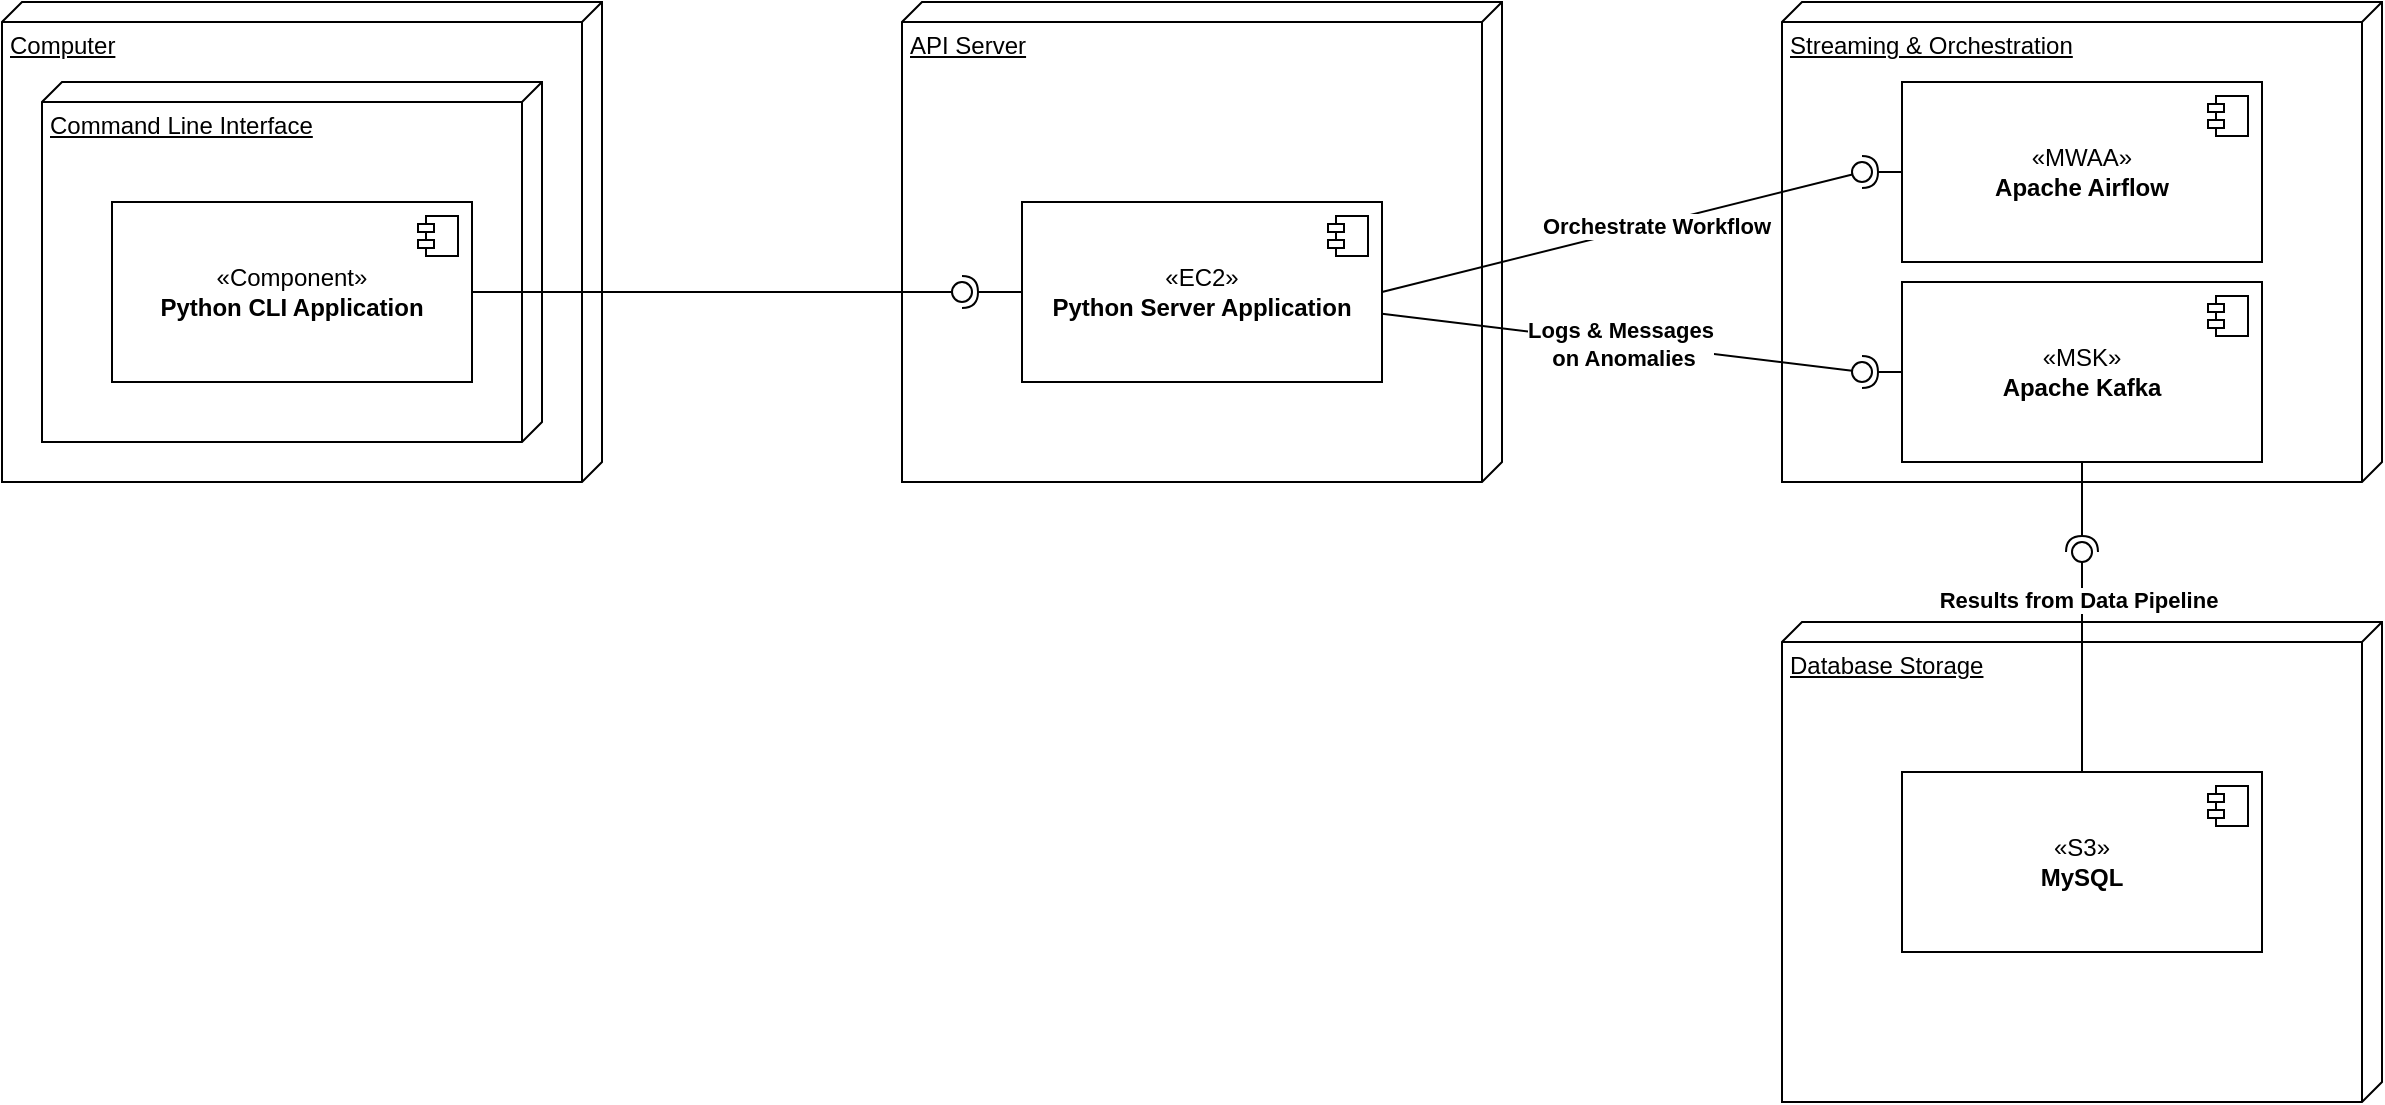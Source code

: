<mxfile version="26.1.1">
  <diagram name="Page-1" id="cDwO77WZMQ6dYricSrSj">
    <mxGraphModel dx="1364" dy="879" grid="1" gridSize="10" guides="1" tooltips="1" connect="1" arrows="1" fold="1" page="1" pageScale="1" pageWidth="850" pageHeight="1100" math="0" shadow="0">
      <root>
        <mxCell id="0" />
        <mxCell id="1" parent="0" />
        <mxCell id="Ry9AGESiVEpz2vFBEfBp-1" value="Computer" style="verticalAlign=top;align=left;spacingTop=8;spacingLeft=2;spacingRight=12;shape=cube;size=10;direction=south;fontStyle=4;html=1;whiteSpace=wrap;" vertex="1" parent="1">
          <mxGeometry x="70" y="80" width="300" height="240" as="geometry" />
        </mxCell>
        <mxCell id="Ry9AGESiVEpz2vFBEfBp-2" value="Command Line Interface" style="verticalAlign=top;align=left;spacingTop=8;spacingLeft=2;spacingRight=12;shape=cube;size=10;direction=south;fontStyle=4;html=1;whiteSpace=wrap;" vertex="1" parent="1">
          <mxGeometry x="90" y="120" width="250" height="180" as="geometry" />
        </mxCell>
        <mxCell id="Ry9AGESiVEpz2vFBEfBp-3" value="«Component»&lt;br&gt;&lt;b&gt;Python CLI Application&lt;/b&gt;" style="html=1;dropTarget=0;whiteSpace=wrap;" vertex="1" parent="1">
          <mxGeometry x="125" y="180" width="180" height="90" as="geometry" />
        </mxCell>
        <mxCell id="Ry9AGESiVEpz2vFBEfBp-4" value="" style="shape=module;jettyWidth=8;jettyHeight=4;" vertex="1" parent="Ry9AGESiVEpz2vFBEfBp-3">
          <mxGeometry x="1" width="20" height="20" relative="1" as="geometry">
            <mxPoint x="-27" y="7" as="offset" />
          </mxGeometry>
        </mxCell>
        <mxCell id="Ry9AGESiVEpz2vFBEfBp-6" value="API Server" style="verticalAlign=top;align=left;spacingTop=8;spacingLeft=2;spacingRight=12;shape=cube;size=10;direction=south;fontStyle=4;html=1;whiteSpace=wrap;" vertex="1" parent="1">
          <mxGeometry x="520" y="80" width="300" height="240" as="geometry" />
        </mxCell>
        <mxCell id="Ry9AGESiVEpz2vFBEfBp-7" value="«EC2»&lt;br&gt;&lt;b&gt;Python Server Application&lt;/b&gt;" style="html=1;dropTarget=0;whiteSpace=wrap;" vertex="1" parent="1">
          <mxGeometry x="580" y="180" width="180" height="90" as="geometry" />
        </mxCell>
        <mxCell id="Ry9AGESiVEpz2vFBEfBp-8" value="" style="shape=module;jettyWidth=8;jettyHeight=4;" vertex="1" parent="Ry9AGESiVEpz2vFBEfBp-7">
          <mxGeometry x="1" width="20" height="20" relative="1" as="geometry">
            <mxPoint x="-27" y="7" as="offset" />
          </mxGeometry>
        </mxCell>
        <mxCell id="Ry9AGESiVEpz2vFBEfBp-12" value="" style="rounded=0;orthogonalLoop=1;jettySize=auto;html=1;endArrow=halfCircle;endFill=0;endSize=6;strokeWidth=1;sketch=0;exitX=0;exitY=0.5;exitDx=0;exitDy=0;" edge="1" target="Ry9AGESiVEpz2vFBEfBp-14" parent="1" source="Ry9AGESiVEpz2vFBEfBp-7">
          <mxGeometry relative="1" as="geometry">
            <mxPoint x="570" y="225" as="sourcePoint" />
          </mxGeometry>
        </mxCell>
        <mxCell id="Ry9AGESiVEpz2vFBEfBp-13" value="" style="rounded=0;orthogonalLoop=1;jettySize=auto;html=1;endArrow=oval;endFill=0;sketch=0;sourcePerimeterSpacing=0;targetPerimeterSpacing=0;endSize=10;exitX=1;exitY=0.5;exitDx=0;exitDy=0;" edge="1" target="Ry9AGESiVEpz2vFBEfBp-14" parent="1" source="Ry9AGESiVEpz2vFBEfBp-3">
          <mxGeometry relative="1" as="geometry">
            <mxPoint x="530" y="225" as="sourcePoint" />
          </mxGeometry>
        </mxCell>
        <mxCell id="Ry9AGESiVEpz2vFBEfBp-14" value="" style="ellipse;whiteSpace=wrap;html=1;align=center;aspect=fixed;fillColor=none;strokeColor=none;resizable=0;perimeter=centerPerimeter;rotatable=0;allowArrows=0;points=[];outlineConnect=1;" vertex="1" parent="1">
          <mxGeometry x="545" y="220" width="10" height="10" as="geometry" />
        </mxCell>
        <mxCell id="Ry9AGESiVEpz2vFBEfBp-15" value="Streaming &amp;amp; Orchestration" style="verticalAlign=top;align=left;spacingTop=8;spacingLeft=2;spacingRight=12;shape=cube;size=10;direction=south;fontStyle=4;html=1;whiteSpace=wrap;" vertex="1" parent="1">
          <mxGeometry x="960" y="80" width="300" height="240" as="geometry" />
        </mxCell>
        <mxCell id="Ry9AGESiVEpz2vFBEfBp-16" value="Database Storage" style="verticalAlign=top;align=left;spacingTop=8;spacingLeft=2;spacingRight=12;shape=cube;size=10;direction=south;fontStyle=4;html=1;whiteSpace=wrap;" vertex="1" parent="1">
          <mxGeometry x="960" y="390" width="300" height="240" as="geometry" />
        </mxCell>
        <mxCell id="Ry9AGESiVEpz2vFBEfBp-23" value="«MSK»&lt;br&gt;&lt;b&gt;Apache Kafka&lt;/b&gt;" style="html=1;dropTarget=0;whiteSpace=wrap;" vertex="1" parent="1">
          <mxGeometry x="1020" y="220" width="180" height="90" as="geometry" />
        </mxCell>
        <mxCell id="Ry9AGESiVEpz2vFBEfBp-24" value="" style="shape=module;jettyWidth=8;jettyHeight=4;" vertex="1" parent="Ry9AGESiVEpz2vFBEfBp-23">
          <mxGeometry x="1" width="20" height="20" relative="1" as="geometry">
            <mxPoint x="-27" y="7" as="offset" />
          </mxGeometry>
        </mxCell>
        <mxCell id="Ry9AGESiVEpz2vFBEfBp-25" value="«S3»&lt;br&gt;&lt;b&gt;MySQL&lt;/b&gt;" style="html=1;dropTarget=0;whiteSpace=wrap;" vertex="1" parent="1">
          <mxGeometry x="1020" y="465" width="180" height="90" as="geometry" />
        </mxCell>
        <mxCell id="Ry9AGESiVEpz2vFBEfBp-26" value="" style="shape=module;jettyWidth=8;jettyHeight=4;" vertex="1" parent="Ry9AGESiVEpz2vFBEfBp-25">
          <mxGeometry x="1" width="20" height="20" relative="1" as="geometry">
            <mxPoint x="-27" y="7" as="offset" />
          </mxGeometry>
        </mxCell>
        <mxCell id="Ry9AGESiVEpz2vFBEfBp-34" value="«MWAA»&lt;br&gt;&lt;b&gt;Apache Airflow&lt;/b&gt;" style="html=1;dropTarget=0;whiteSpace=wrap;" vertex="1" parent="1">
          <mxGeometry x="1020" y="120" width="180" height="90" as="geometry" />
        </mxCell>
        <mxCell id="Ry9AGESiVEpz2vFBEfBp-35" value="" style="shape=module;jettyWidth=8;jettyHeight=4;" vertex="1" parent="Ry9AGESiVEpz2vFBEfBp-34">
          <mxGeometry x="1" width="20" height="20" relative="1" as="geometry">
            <mxPoint x="-27" y="7" as="offset" />
          </mxGeometry>
        </mxCell>
        <mxCell id="Ry9AGESiVEpz2vFBEfBp-36" value="" style="rounded=0;orthogonalLoop=1;jettySize=auto;html=1;endArrow=halfCircle;endFill=0;endSize=6;strokeWidth=1;sketch=0;" edge="1" target="Ry9AGESiVEpz2vFBEfBp-38" parent="1">
          <mxGeometry relative="1" as="geometry">
            <mxPoint x="1020" y="165" as="sourcePoint" />
          </mxGeometry>
        </mxCell>
        <mxCell id="Ry9AGESiVEpz2vFBEfBp-37" value="" style="rounded=0;orthogonalLoop=1;jettySize=auto;html=1;endArrow=oval;endFill=0;sketch=0;sourcePerimeterSpacing=0;targetPerimeterSpacing=0;endSize=10;exitX=1;exitY=0.5;exitDx=0;exitDy=0;" edge="1" target="Ry9AGESiVEpz2vFBEfBp-38" parent="1" source="Ry9AGESiVEpz2vFBEfBp-7">
          <mxGeometry relative="1" as="geometry">
            <mxPoint x="980" y="165" as="sourcePoint" />
          </mxGeometry>
        </mxCell>
        <mxCell id="Ry9AGESiVEpz2vFBEfBp-48" value="&lt;b&gt;Orchestrate Workflow&lt;/b&gt;" style="edgeLabel;html=1;align=center;verticalAlign=middle;resizable=0;points=[];" vertex="1" connectable="0" parent="Ry9AGESiVEpz2vFBEfBp-37">
          <mxGeometry x="0.144" y="-1" relative="1" as="geometry">
            <mxPoint x="-1" as="offset" />
          </mxGeometry>
        </mxCell>
        <mxCell id="Ry9AGESiVEpz2vFBEfBp-38" value="" style="ellipse;whiteSpace=wrap;html=1;align=center;aspect=fixed;fillColor=none;strokeColor=none;resizable=0;perimeter=centerPerimeter;rotatable=0;allowArrows=0;points=[];outlineConnect=1;" vertex="1" parent="1">
          <mxGeometry x="995" y="160" width="10" height="10" as="geometry" />
        </mxCell>
        <mxCell id="Ry9AGESiVEpz2vFBEfBp-39" value="" style="rounded=0;orthogonalLoop=1;jettySize=auto;html=1;endArrow=halfCircle;endFill=0;endSize=6;strokeWidth=1;sketch=0;" edge="1" target="Ry9AGESiVEpz2vFBEfBp-41" parent="1">
          <mxGeometry relative="1" as="geometry">
            <mxPoint x="1020" y="265" as="sourcePoint" />
          </mxGeometry>
        </mxCell>
        <mxCell id="Ry9AGESiVEpz2vFBEfBp-40" value="" style="rounded=0;orthogonalLoop=1;jettySize=auto;html=1;endArrow=oval;endFill=0;sketch=0;sourcePerimeterSpacing=0;targetPerimeterSpacing=0;endSize=10;" edge="1" target="Ry9AGESiVEpz2vFBEfBp-41" parent="1" source="Ry9AGESiVEpz2vFBEfBp-7">
          <mxGeometry relative="1" as="geometry">
            <mxPoint x="980" y="265" as="sourcePoint" />
          </mxGeometry>
        </mxCell>
        <mxCell id="Ry9AGESiVEpz2vFBEfBp-49" value="&lt;b&gt;Logs &amp;amp; Messages&lt;/b&gt;&lt;div&gt;&lt;b&gt;&amp;nbsp;on Anomalies&lt;/b&gt;&lt;/div&gt;" style="edgeLabel;html=1;align=center;verticalAlign=middle;resizable=0;points=[];" vertex="1" connectable="0" parent="Ry9AGESiVEpz2vFBEfBp-40">
          <mxGeometry x="-0.012" relative="1" as="geometry">
            <mxPoint as="offset" />
          </mxGeometry>
        </mxCell>
        <mxCell id="Ry9AGESiVEpz2vFBEfBp-41" value="" style="ellipse;whiteSpace=wrap;html=1;align=center;aspect=fixed;fillColor=none;strokeColor=none;resizable=0;perimeter=centerPerimeter;rotatable=0;allowArrows=0;points=[];outlineConnect=1;" vertex="1" parent="1">
          <mxGeometry x="995" y="260" width="10" height="10" as="geometry" />
        </mxCell>
        <mxCell id="Ry9AGESiVEpz2vFBEfBp-45" value="" style="rounded=0;orthogonalLoop=1;jettySize=auto;html=1;endArrow=halfCircle;endFill=0;endSize=6;strokeWidth=1;sketch=0;exitX=0.5;exitY=1;exitDx=0;exitDy=0;" edge="1" target="Ry9AGESiVEpz2vFBEfBp-47" parent="1" source="Ry9AGESiVEpz2vFBEfBp-23">
          <mxGeometry relative="1" as="geometry">
            <mxPoint x="1130" y="355" as="sourcePoint" />
          </mxGeometry>
        </mxCell>
        <mxCell id="Ry9AGESiVEpz2vFBEfBp-46" value="" style="rounded=0;orthogonalLoop=1;jettySize=auto;html=1;endArrow=oval;endFill=0;sketch=0;sourcePerimeterSpacing=0;targetPerimeterSpacing=0;endSize=10;" edge="1" target="Ry9AGESiVEpz2vFBEfBp-47" parent="1" source="Ry9AGESiVEpz2vFBEfBp-25">
          <mxGeometry relative="1" as="geometry">
            <mxPoint x="1090" y="355" as="sourcePoint" />
          </mxGeometry>
        </mxCell>
        <mxCell id="Ry9AGESiVEpz2vFBEfBp-50" value="&lt;b&gt;Results from Data Pipeline&lt;/b&gt;" style="edgeLabel;html=1;align=center;verticalAlign=middle;resizable=0;points=[];" vertex="1" connectable="0" parent="Ry9AGESiVEpz2vFBEfBp-46">
          <mxGeometry x="0.573" y="3" relative="1" as="geometry">
            <mxPoint x="1" as="offset" />
          </mxGeometry>
        </mxCell>
        <mxCell id="Ry9AGESiVEpz2vFBEfBp-47" value="" style="ellipse;whiteSpace=wrap;html=1;align=center;aspect=fixed;fillColor=none;strokeColor=none;resizable=0;perimeter=centerPerimeter;rotatable=0;allowArrows=0;points=[];outlineConnect=1;" vertex="1" parent="1">
          <mxGeometry x="1105" y="350" width="10" height="10" as="geometry" />
        </mxCell>
      </root>
    </mxGraphModel>
  </diagram>
</mxfile>

